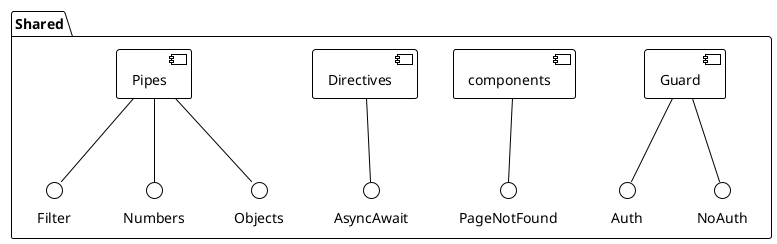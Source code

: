 @startuml
'https://plantuml.com/class-diagram
!theme plain
'skinparam linetype ortho
'skinparam linetype polyline
'left to right direction

package Shared {

  [Guard]-down-Auth
  [Guard]-down-NoAuth

  [components]-down-PageNotFound

  [Directives]-down-AsyncAwait

  [Pipes]-down-Filter
  [Pipes]-down-Numbers
  [Pipes]-down-Objects
}

@enduml

